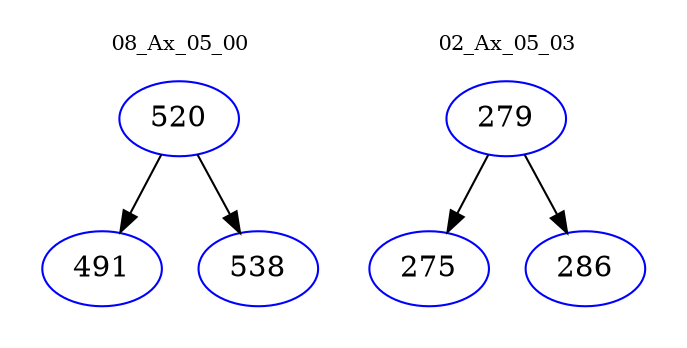 digraph{
subgraph cluster_0 {
color = white
label = "08_Ax_05_00";
fontsize=10;
T0_520 [label="520", color="blue"]
T0_520 -> T0_491 [color="black"]
T0_491 [label="491", color="blue"]
T0_520 -> T0_538 [color="black"]
T0_538 [label="538", color="blue"]
}
subgraph cluster_1 {
color = white
label = "02_Ax_05_03";
fontsize=10;
T1_279 [label="279", color="blue"]
T1_279 -> T1_275 [color="black"]
T1_275 [label="275", color="blue"]
T1_279 -> T1_286 [color="black"]
T1_286 [label="286", color="blue"]
}
}
